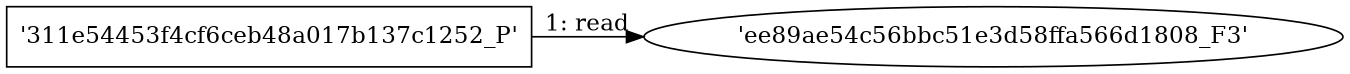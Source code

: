 digraph "D:\Learning\Paper\apt\基于CTI的攻击预警\Dataset\攻击图\ASGfromALLCTI\Threat Round-up for Aug 11 - Aug 18.dot" {
rankdir="LR"
size="9"
fixedsize="false"
splines="true"
nodesep=0.3
ranksep=0
fontsize=10
overlap="scalexy"
engine= "neato"
	"'ee89ae54c56bbc51e3d58ffa566d1808_F3'" [node_type=file shape=ellipse]
	"'311e54453f4cf6ceb48a017b137c1252_P'" [node_type=Process shape=box]
	"'311e54453f4cf6ceb48a017b137c1252_P'" -> "'ee89ae54c56bbc51e3d58ffa566d1808_F3'" [label="1: read"]
}
